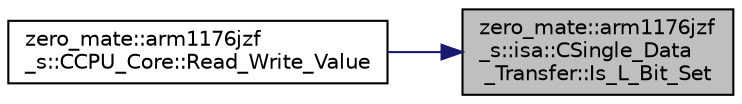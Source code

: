digraph "zero_mate::arm1176jzf_s::isa::CSingle_Data_Transfer::Is_L_Bit_Set"
{
 // LATEX_PDF_SIZE
  bgcolor="transparent";
  edge [fontname="Helvetica",fontsize="10",labelfontname="Helvetica",labelfontsize="10"];
  node [fontname="Helvetica",fontsize="10",shape=record];
  rankdir="RL";
  Node1 [label="zero_mate::arm1176jzf\l_s::isa::CSingle_Data\l_Transfer::Is_L_Bit_Set",height=0.2,width=0.4,color="black", fillcolor="grey75", style="filled", fontcolor="black",tooltip=" "];
  Node1 -> Node2 [dir="back",color="midnightblue",fontsize="10",style="solid",fontname="Helvetica"];
  Node2 [label="zero_mate::arm1176jzf\l_s::CCPU_Core::Read_Write_Value",height=0.2,width=0.4,color="black",URL="$classzero__mate_1_1arm1176jzf__s_1_1CCPU__Core.html#ad76c17017f43dc3276790d0f94d82cd6",tooltip="Reads/writes data to the BUS."];
}
